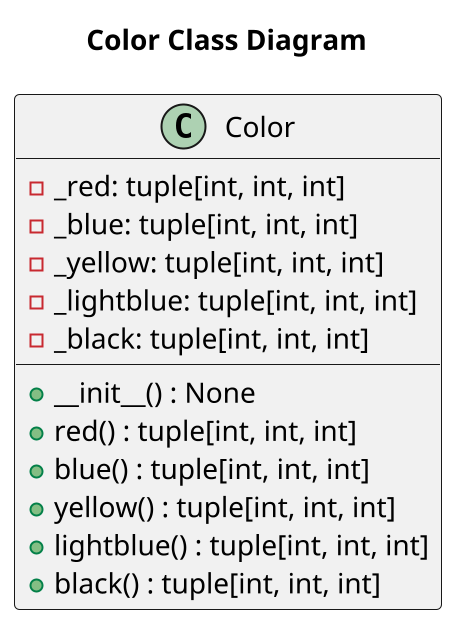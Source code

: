 @startuml
scale 2
title "Color Class Diagram"
class Color {
    +__init__() : None
    -_red: tuple[int, int, int]
    -_blue: tuple[int, int, int]
    -_yellow: tuple[int, int, int]
    -_lightblue: tuple[int, int, int]
    -_black: tuple[int, int, int]

    +red() : tuple[int, int, int]
    +blue() : tuple[int, int, int]
    +yellow() : tuple[int, int, int]
    +lightblue() : tuple[int, int, int]
    +black() : tuple[int, int, int]
}
@enduml